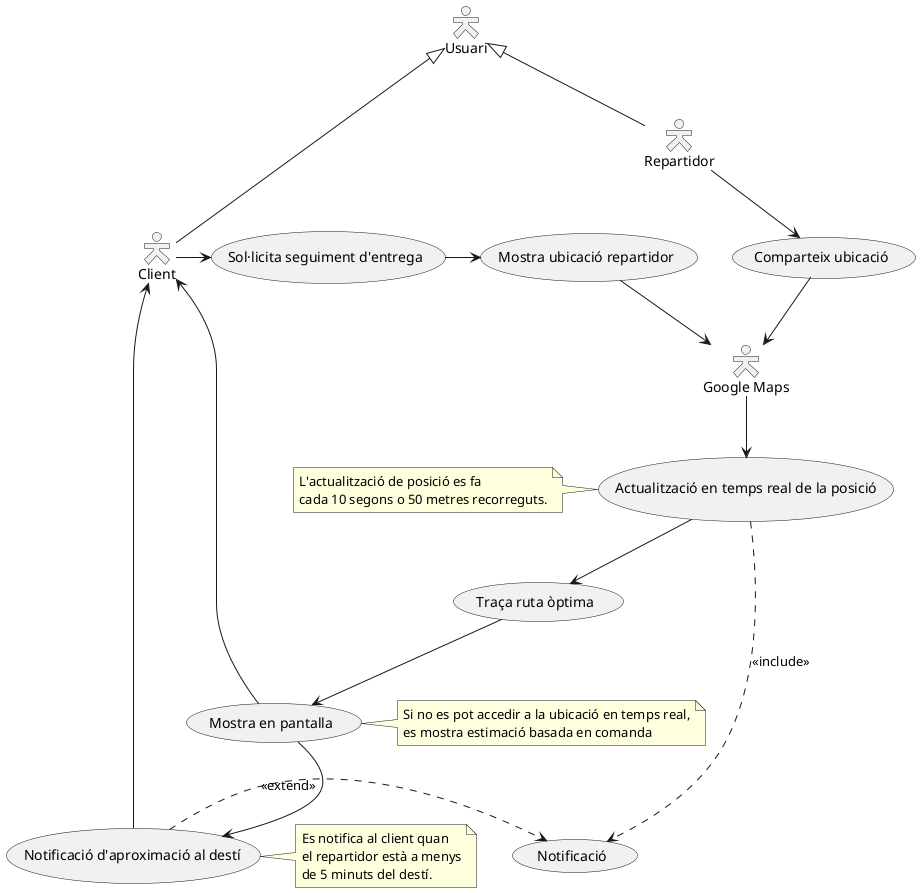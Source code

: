 @startuml
skinparam actorStyle Hollow 

actor "Usuari" as US
actor "Client" as CL
actor "Repartidor" as RP
actor "Google Maps" as GM

US <|-- CL
US <|-- RP


usecase A1 as "Actualització en temps real de la posició"
usecase A2 as "Notificació d'aproximació al destí"

CL-right->(Sol·licita seguiment d'entrega)
(Sol·licita seguiment d'entrega)-right->(Mostra ubicació repartidor)
(Mostra ubicació repartidor)-->GM

RP-down->(Comparteix ubicació)
(Comparteix ubicació)-->GM
GM-down->(A1)

note left of A1 : L'actualització de posició es fa\ncada 10 segons o 50 metres recorreguts.

(A1)-->(Traça ruta òptima)
(Traça ruta òptima)-->(Mostra en pantalla)
(Mostra en pantalla)-->CL

note right : Si no es pot accedir a la ubicació en temps real,\nes mostra estimació basada en comanda

(Mostra en pantalla)-->A2
(A2)-->CL

note right of A2 : Es notifica al client quan\nel repartidor està a menys\nde 5 minuts del destí.

A1 .> (Notificació) : <<include>>
A2 .> (Notificació) : <<extend>>
@enduml

